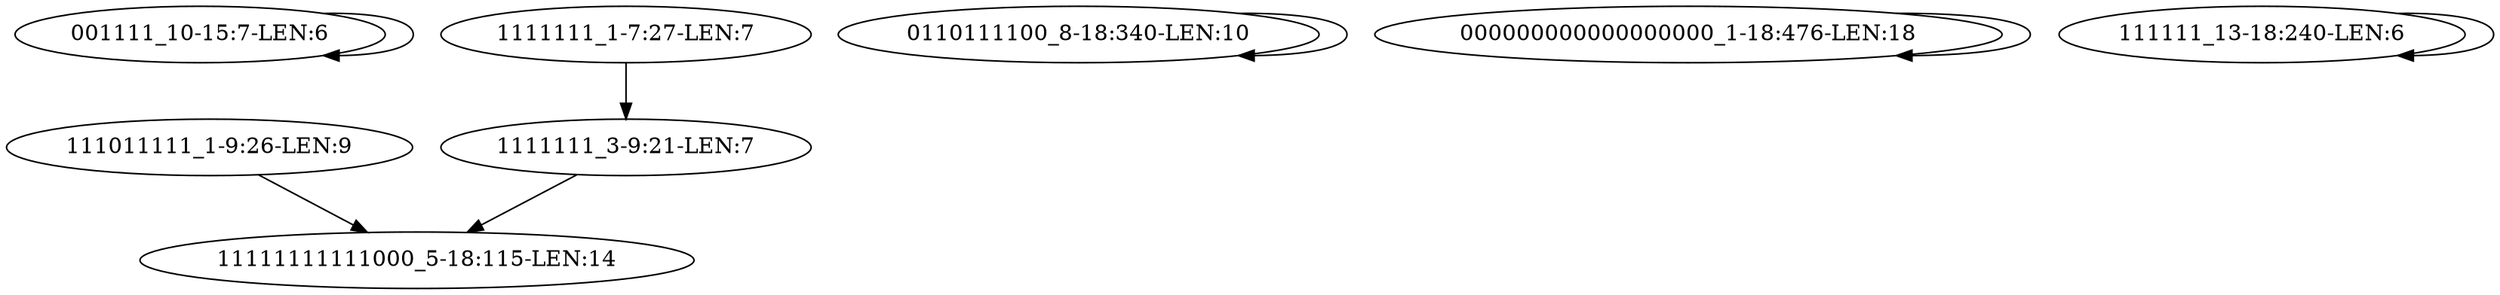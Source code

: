 digraph G {
    "001111_10-15:7-LEN:6" -> "001111_10-15:7-LEN:6";
    "111011111_1-9:26-LEN:9" -> "11111111111000_5-18:115-LEN:14";
    "1111111_3-9:21-LEN:7" -> "11111111111000_5-18:115-LEN:14";
    "0110111100_8-18:340-LEN:10" -> "0110111100_8-18:340-LEN:10";
    "000000000000000000_1-18:476-LEN:18" -> "000000000000000000_1-18:476-LEN:18";
    "1111111_1-7:27-LEN:7" -> "1111111_3-9:21-LEN:7";
    "111111_13-18:240-LEN:6" -> "111111_13-18:240-LEN:6";
}

